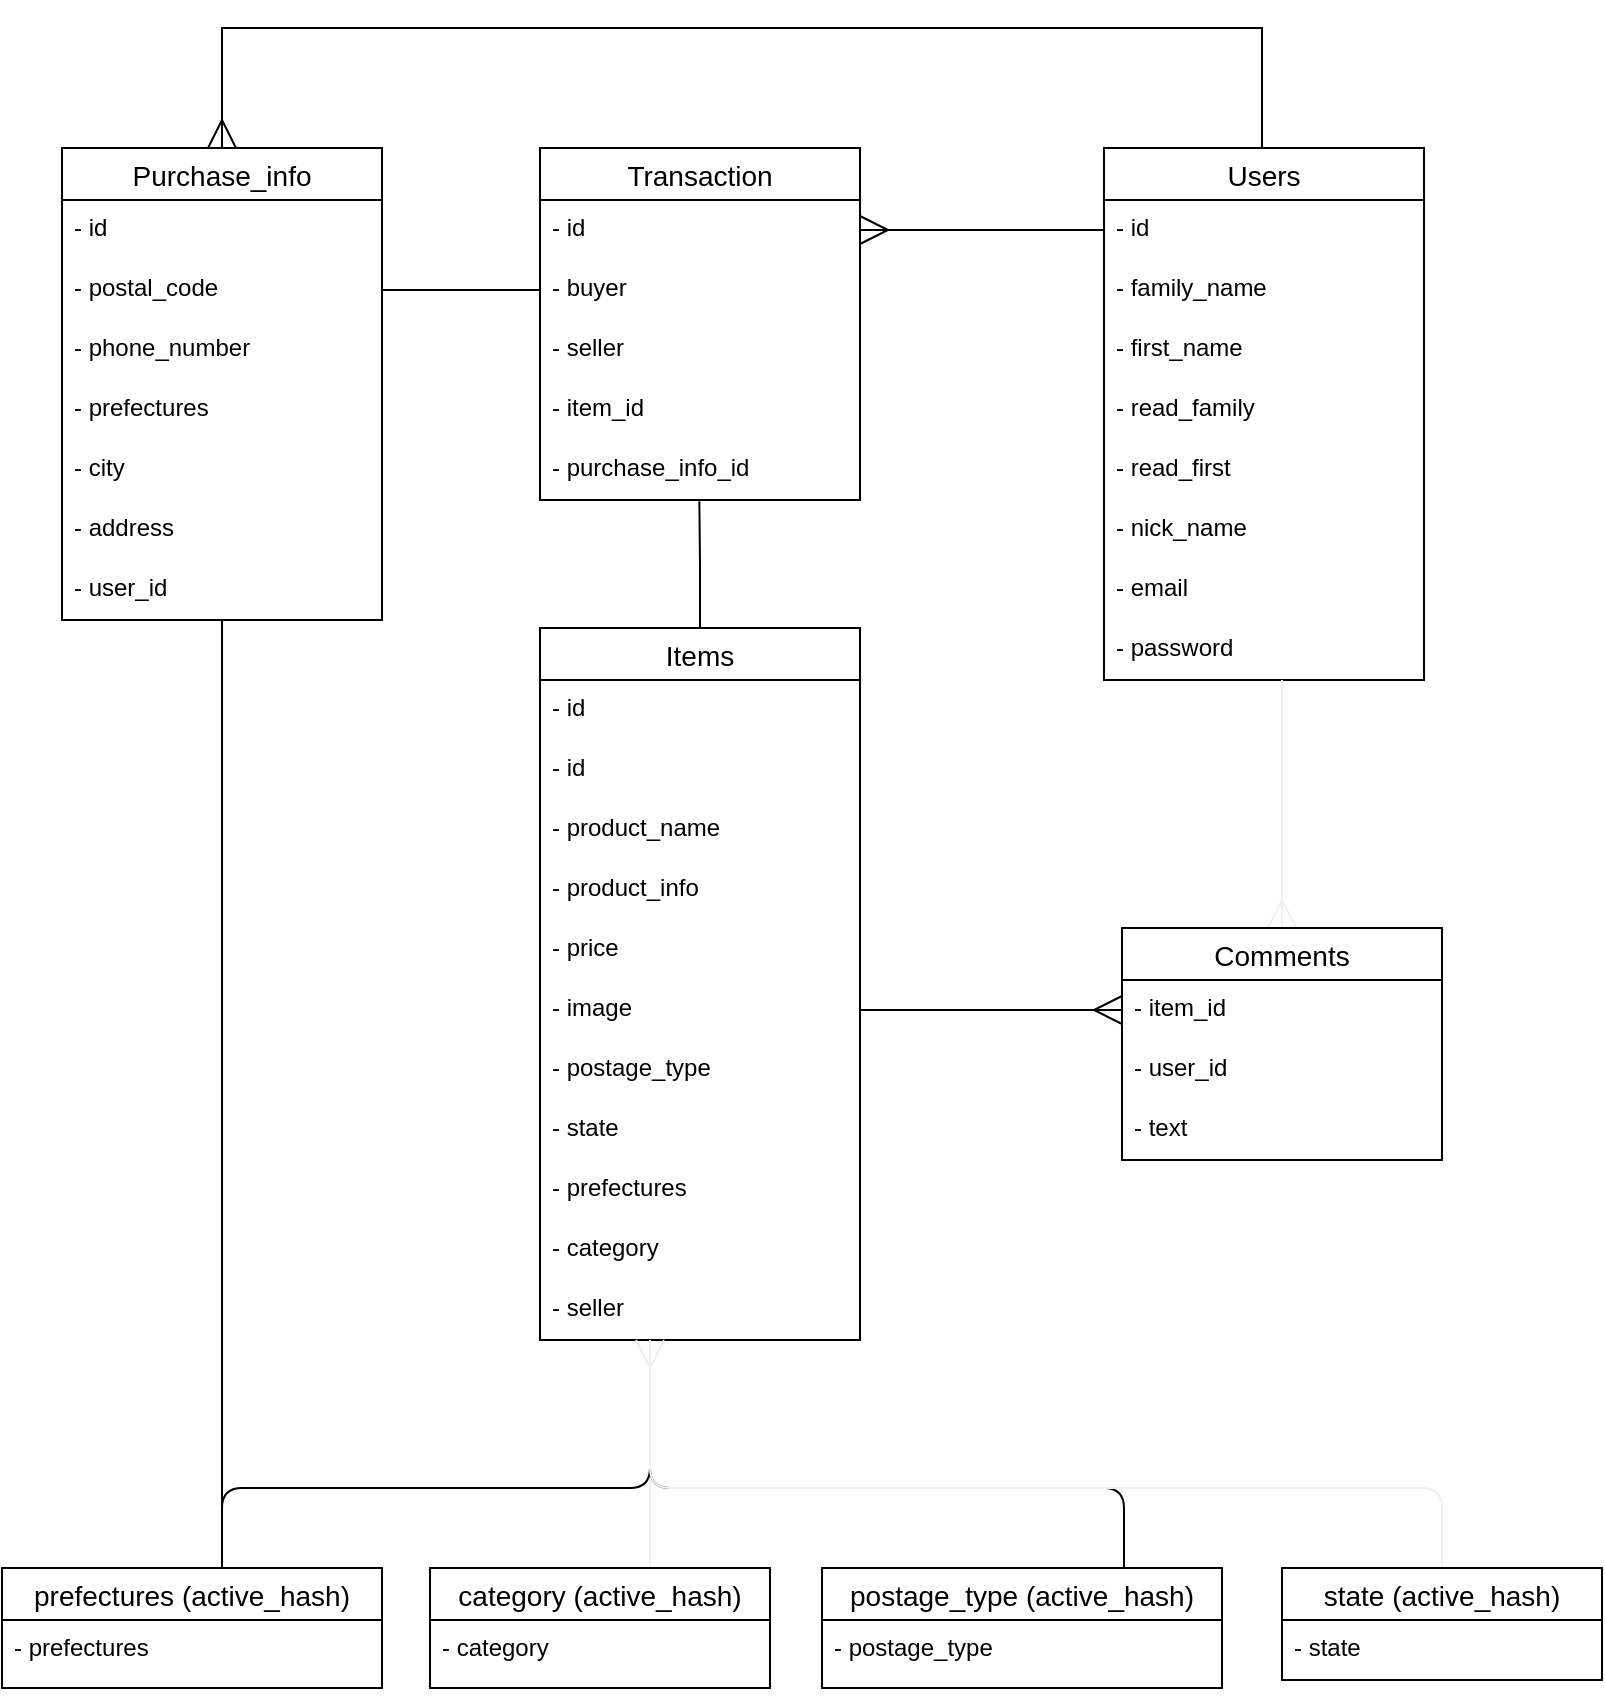 <mxfile>
    <diagram id="McCXtLoO_UgZUDC5JGh_" name="ページ1">
        <mxGraphModel dx="560" dy="2014" grid="1" gridSize="10" guides="1" tooltips="1" connect="1" arrows="1" fold="1" page="1" pageScale="1" pageWidth="827" pageHeight="1169" math="0" shadow="0">
            <root>
                <mxCell id="0"/>
                <mxCell id="1" parent="0"/>
                <mxCell id="136" style="edgeStyle=orthogonalEdgeStyle;rounded=0;orthogonalLoop=1;jettySize=auto;html=1;endArrow=ERmany;endFill=0;entryX=0.5;entryY=0;entryDx=0;entryDy=0;endSize=12;" edge="1" parent="1" source="15" target="112">
                    <mxGeometry relative="1" as="geometry">
                        <Array as="points">
                            <mxPoint x="640" y="-1150"/>
                            <mxPoint x="120" y="-1150"/>
                        </Array>
                    </mxGeometry>
                </mxCell>
                <mxCell id="15" value="Users" style="swimlane;fontStyle=0;childLayout=stackLayout;horizontal=1;startSize=26;horizontalStack=0;resizeParent=1;resizeParentMax=0;resizeLast=0;collapsible=1;marginBottom=0;align=center;fontSize=14;direction=east;" parent="1" vertex="1">
                    <mxGeometry x="561" y="-1090" width="160" height="266" as="geometry"/>
                </mxCell>
                <mxCell id="16" value="- id" style="text;strokeColor=none;fillColor=none;spacingLeft=4;spacingRight=4;overflow=hidden;rotatable=0;points=[[0,0.5],[1,0.5]];portConstraint=eastwest;fontSize=12;" parent="15" vertex="1">
                    <mxGeometry y="26" width="160" height="30" as="geometry"/>
                </mxCell>
                <mxCell id="21" value="- family_name" style="text;strokeColor=none;fillColor=none;spacingLeft=4;spacingRight=4;overflow=hidden;rotatable=0;points=[[0,0.5],[1,0.5]];portConstraint=eastwest;fontSize=12;" parent="15" vertex="1">
                    <mxGeometry y="56" width="160" height="30" as="geometry"/>
                </mxCell>
                <mxCell id="61" value="- first_name" style="text;strokeColor=none;fillColor=none;spacingLeft=4;spacingRight=4;overflow=hidden;rotatable=0;points=[[0,0.5],[1,0.5]];portConstraint=eastwest;fontSize=12;" parent="15" vertex="1">
                    <mxGeometry y="86" width="160" height="30" as="geometry"/>
                </mxCell>
                <mxCell id="63" value="- read_family" style="text;strokeColor=none;fillColor=none;spacingLeft=4;spacingRight=4;overflow=hidden;rotatable=0;points=[[0,0.5],[1,0.5]];portConstraint=eastwest;fontSize=12;" parent="15" vertex="1">
                    <mxGeometry y="116" width="160" height="30" as="geometry"/>
                </mxCell>
                <mxCell id="64" value="- read_first" style="text;strokeColor=none;fillColor=none;spacingLeft=4;spacingRight=4;overflow=hidden;rotatable=0;points=[[0,0.5],[1,0.5]];portConstraint=eastwest;fontSize=12;" parent="15" vertex="1">
                    <mxGeometry y="146" width="160" height="30" as="geometry"/>
                </mxCell>
                <mxCell id="62" value="- nick_name" style="text;strokeColor=none;fillColor=none;spacingLeft=4;spacingRight=4;overflow=hidden;rotatable=0;points=[[0,0.5],[1,0.5]];portConstraint=eastwest;fontSize=12;" parent="15" vertex="1">
                    <mxGeometry y="176" width="160" height="30" as="geometry"/>
                </mxCell>
                <mxCell id="23" value="- email" style="text;strokeColor=none;fillColor=none;spacingLeft=4;spacingRight=4;overflow=hidden;rotatable=0;points=[[0,0.5],[1,0.5]];portConstraint=eastwest;fontSize=12;" parent="15" vertex="1">
                    <mxGeometry y="206" width="160" height="30" as="geometry"/>
                </mxCell>
                <mxCell id="24" value="- password" style="text;strokeColor=none;fillColor=none;spacingLeft=4;spacingRight=4;overflow=hidden;rotatable=0;points=[[0,0.5],[1,0.5]];portConstraint=eastwest;fontSize=12;" parent="15" vertex="1">
                    <mxGeometry y="236" width="160" height="30" as="geometry"/>
                </mxCell>
                <mxCell id="135" style="edgeStyle=orthogonalEdgeStyle;rounded=0;orthogonalLoop=1;jettySize=auto;html=1;entryX=0.498;entryY=1.022;entryDx=0;entryDy=0;entryPerimeter=0;endArrow=none;endFill=0;" edge="1" parent="1" source="34" target="132">
                    <mxGeometry relative="1" as="geometry">
                        <mxPoint x="359" y="-950" as="targetPoint"/>
                    </mxGeometry>
                </mxCell>
                <mxCell id="34" value="Items" style="swimlane;fontStyle=0;childLayout=stackLayout;horizontal=1;startSize=26;horizontalStack=0;resizeParent=1;resizeParentMax=0;resizeLast=0;collapsible=1;marginBottom=0;align=center;fontSize=14;" parent="1" vertex="1">
                    <mxGeometry x="279" y="-850" width="160" height="356" as="geometry"/>
                </mxCell>
                <mxCell id="142" value="- id" style="text;strokeColor=none;fillColor=none;spacingLeft=4;spacingRight=4;overflow=hidden;rotatable=0;points=[[0,0.5],[1,0.5]];portConstraint=eastwest;fontSize=12;" vertex="1" parent="34">
                    <mxGeometry y="26" width="160" height="30" as="geometry"/>
                </mxCell>
                <mxCell id="35" value="- id" style="text;strokeColor=none;fillColor=none;spacingLeft=4;spacingRight=4;overflow=hidden;rotatable=0;points=[[0,0.5],[1,0.5]];portConstraint=eastwest;fontSize=12;" parent="34" vertex="1">
                    <mxGeometry y="56" width="160" height="30" as="geometry"/>
                </mxCell>
                <mxCell id="36" value="- product_name" style="text;strokeColor=none;fillColor=none;spacingLeft=4;spacingRight=4;overflow=hidden;rotatable=0;points=[[0,0.5],[1,0.5]];portConstraint=eastwest;fontSize=12;" parent="34" vertex="1">
                    <mxGeometry y="86" width="160" height="30" as="geometry"/>
                </mxCell>
                <mxCell id="79" value="- product_info" style="text;strokeColor=none;fillColor=none;spacingLeft=4;spacingRight=4;overflow=hidden;rotatable=0;points=[[0,0.5],[1,0.5]];portConstraint=eastwest;fontSize=12;" parent="34" vertex="1">
                    <mxGeometry y="116" width="160" height="30" as="geometry"/>
                </mxCell>
                <mxCell id="37" value="- price" style="text;strokeColor=none;fillColor=none;spacingLeft=4;spacingRight=4;overflow=hidden;rotatable=0;points=[[0,0.5],[1,0.5]];portConstraint=eastwest;fontSize=12;" parent="34" vertex="1">
                    <mxGeometry y="146" width="160" height="30" as="geometry"/>
                </mxCell>
                <mxCell id="38" value="- image" style="text;strokeColor=none;fillColor=none;spacingLeft=4;spacingRight=4;overflow=hidden;rotatable=0;points=[[0,0.5],[1,0.5]];portConstraint=eastwest;fontSize=12;" parent="34" vertex="1">
                    <mxGeometry y="176" width="160" height="30" as="geometry"/>
                </mxCell>
                <mxCell id="39" value="- postage_type" style="text;strokeColor=none;fillColor=none;spacingLeft=4;spacingRight=4;overflow=hidden;rotatable=0;points=[[0,0.5],[1,0.5]];portConstraint=eastwest;fontSize=12;" parent="34" vertex="1">
                    <mxGeometry y="206" width="160" height="30" as="geometry"/>
                </mxCell>
                <mxCell id="40" value="- state" style="text;strokeColor=none;fillColor=none;spacingLeft=4;spacingRight=4;overflow=hidden;rotatable=0;points=[[0,0.5],[1,0.5]];portConstraint=eastwest;fontSize=12;" parent="34" vertex="1">
                    <mxGeometry y="236" width="160" height="30" as="geometry"/>
                </mxCell>
                <mxCell id="41" value="- prefectures" style="text;strokeColor=none;fillColor=none;spacingLeft=4;spacingRight=4;overflow=hidden;rotatable=0;points=[[0,0.5],[1,0.5]];portConstraint=eastwest;fontSize=12;" parent="34" vertex="1">
                    <mxGeometry y="266" width="160" height="30" as="geometry"/>
                </mxCell>
                <mxCell id="42" value="- category" style="text;strokeColor=none;fillColor=none;spacingLeft=4;spacingRight=4;overflow=hidden;rotatable=0;points=[[0,0.5],[1,0.5]];portConstraint=eastwest;fontSize=12;" parent="34" vertex="1">
                    <mxGeometry y="296" width="160" height="30" as="geometry"/>
                </mxCell>
                <mxCell id="44" value="- seller" style="text;strokeColor=none;fillColor=none;spacingLeft=4;spacingRight=4;overflow=hidden;rotatable=0;points=[[0,0.5],[1,0.5]];portConstraint=eastwest;fontSize=12;" parent="34" vertex="1">
                    <mxGeometry y="326" width="160" height="30" as="geometry"/>
                </mxCell>
                <mxCell id="109" value="" style="edgeStyle=orthogonalEdgeStyle;rounded=1;jumpSize=6;orthogonalLoop=1;jettySize=auto;html=1;startArrow=none;startFill=0;endArrow=ERmany;endFill=0;startSize=12;endSize=12;strokeColor=#f0f0f0;" parent="1" source="45" target="44" edge="1">
                    <mxGeometry relative="1" as="geometry">
                        <Array as="points">
                            <mxPoint x="334" y="-440"/>
                            <mxPoint x="334" y="-440"/>
                        </Array>
                    </mxGeometry>
                </mxCell>
                <mxCell id="45" value="category (active_hash)" style="swimlane;fontStyle=0;childLayout=stackLayout;horizontal=1;startSize=26;horizontalStack=0;resizeParent=1;resizeParentMax=0;resizeLast=0;collapsible=1;marginBottom=0;align=center;fontSize=14;" parent="1" vertex="1">
                    <mxGeometry x="224" y="-380" width="170" height="60" as="geometry">
                        <mxRectangle x="230" y="-382" width="170" height="26" as="alternateBounds"/>
                    </mxGeometry>
                </mxCell>
                <mxCell id="46" value="- category" style="text;strokeColor=none;fillColor=none;spacingLeft=4;spacingRight=4;overflow=hidden;rotatable=0;points=[[0,0.5],[1,0.5]];portConstraint=eastwest;fontSize=12;" parent="45" vertex="1">
                    <mxGeometry y="26" width="170" height="34" as="geometry"/>
                </mxCell>
                <mxCell id="49" value="prefectures (active_hash)" style="swimlane;fontStyle=0;childLayout=stackLayout;horizontal=1;startSize=26;horizontalStack=0;resizeParent=1;resizeParentMax=0;resizeLast=0;collapsible=1;marginBottom=0;align=center;fontSize=14;" parent="1" vertex="1">
                    <mxGeometry x="10" y="-380" width="190" height="60" as="geometry"/>
                </mxCell>
                <mxCell id="50" value="- prefectures" style="text;strokeColor=none;fillColor=none;spacingLeft=4;spacingRight=4;overflow=hidden;rotatable=0;points=[[0,0.5],[1,0.5]];portConstraint=eastwest;fontSize=12;" parent="49" vertex="1">
                    <mxGeometry y="26" width="190" height="34" as="geometry"/>
                </mxCell>
                <mxCell id="53" value="postage_type (active_hash)" style="swimlane;fontStyle=0;childLayout=stackLayout;horizontal=1;startSize=26;horizontalStack=0;resizeParent=1;resizeParentMax=0;resizeLast=0;collapsible=1;marginBottom=0;align=center;fontSize=14;" parent="1" vertex="1">
                    <mxGeometry x="420" y="-380" width="200" height="60" as="geometry"/>
                </mxCell>
                <mxCell id="54" value="- postage_type" style="text;strokeColor=none;fillColor=none;spacingLeft=4;spacingRight=4;overflow=hidden;rotatable=0;points=[[0,0.5],[1,0.5]];portConstraint=eastwest;fontSize=12;" parent="53" vertex="1">
                    <mxGeometry y="26" width="200" height="34" as="geometry"/>
                </mxCell>
                <mxCell id="74" value="" style="endArrow=none;html=1;rounded=1;entryX=0.5;entryY=0;entryDx=0;entryDy=0;startArrow=none;startFill=0;endFill=0;edgeStyle=orthogonalEdgeStyle;" parent="1" source="44" edge="1">
                    <mxGeometry relative="1" as="geometry">
                        <mxPoint x="334" y="-490" as="sourcePoint"/>
                        <mxPoint x="571" y="-380" as="targetPoint"/>
                        <Array as="points">
                            <mxPoint x="334" y="-420"/>
                            <mxPoint x="571" y="-420"/>
                        </Array>
                    </mxGeometry>
                </mxCell>
                <mxCell id="76" value="" style="endArrow=none;html=1;rounded=1;startArrow=none;startFill=0;endFill=0;edgeStyle=orthogonalEdgeStyle;jumpSize=6;startSize=6;" parent="1" source="44" edge="1">
                    <mxGeometry relative="1" as="geometry">
                        <mxPoint x="334" y="-480" as="sourcePoint"/>
                        <mxPoint x="120" y="-380" as="targetPoint"/>
                        <Array as="points">
                            <mxPoint x="334" y="-420"/>
                            <mxPoint x="120" y="-420"/>
                            <mxPoint x="120" y="-380"/>
                        </Array>
                    </mxGeometry>
                </mxCell>
                <mxCell id="80" value="Transaction" style="swimlane;fontStyle=0;childLayout=stackLayout;horizontal=1;startSize=26;horizontalStack=0;resizeParent=1;resizeParentMax=0;resizeLast=0;collapsible=1;marginBottom=0;align=center;fontSize=14;" parent="1" vertex="1">
                    <mxGeometry x="279" y="-1090" width="160" height="176" as="geometry"/>
                </mxCell>
                <mxCell id="81" value="- id" style="text;strokeColor=none;fillColor=none;spacingLeft=4;spacingRight=4;overflow=hidden;rotatable=0;points=[[0,0.5],[1,0.5]];portConstraint=eastwest;fontSize=12;" parent="80" vertex="1">
                    <mxGeometry y="26" width="160" height="30" as="geometry"/>
                </mxCell>
                <mxCell id="82" value="- buyer" style="text;strokeColor=none;fillColor=none;spacingLeft=4;spacingRight=4;overflow=hidden;rotatable=0;points=[[0,0.5],[1,0.5]];portConstraint=eastwest;fontSize=12;" parent="80" vertex="1">
                    <mxGeometry y="56" width="160" height="30" as="geometry"/>
                </mxCell>
                <mxCell id="83" value="- seller" style="text;strokeColor=none;fillColor=none;spacingLeft=4;spacingRight=4;overflow=hidden;rotatable=0;points=[[0,0.5],[1,0.5]];portConstraint=eastwest;fontSize=12;" parent="80" vertex="1">
                    <mxGeometry y="86" width="160" height="30" as="geometry"/>
                </mxCell>
                <mxCell id="84" value="- item_id" style="text;strokeColor=none;fillColor=none;spacingLeft=4;spacingRight=4;overflow=hidden;rotatable=0;points=[[0,0.5],[1,0.5]];portConstraint=eastwest;fontSize=12;" parent="80" vertex="1">
                    <mxGeometry y="116" width="160" height="30" as="geometry"/>
                </mxCell>
                <mxCell id="132" value="- purchase_info_id" style="text;strokeColor=none;fillColor=none;spacingLeft=4;spacingRight=4;overflow=hidden;rotatable=0;points=[[0,0.5],[1,0.5]];portConstraint=eastwest;fontSize=12;" parent="80" vertex="1">
                    <mxGeometry y="146" width="160" height="30" as="geometry"/>
                </mxCell>
                <mxCell id="95" style="edgeStyle=orthogonalEdgeStyle;rounded=1;jumpSize=6;orthogonalLoop=1;jettySize=auto;html=1;startArrow=ERmany;startFill=0;endArrow=none;endFill=0;startSize=12;endSize=12;strokeColor=#f0f0f0;" parent="1" source="89" target="24" edge="1">
                    <mxGeometry relative="1" as="geometry">
                        <mxPoint x="690" y="-720" as="targetPoint"/>
                        <Array as="points">
                            <mxPoint x="690" y="-690"/>
                            <mxPoint x="690" y="-690"/>
                        </Array>
                    </mxGeometry>
                </mxCell>
                <mxCell id="89" value="Comments" style="swimlane;fontStyle=0;childLayout=stackLayout;horizontal=1;startSize=26;horizontalStack=0;resizeParent=1;resizeParentMax=0;resizeLast=0;collapsible=1;marginBottom=0;align=center;fontSize=14;" parent="1" vertex="1">
                    <mxGeometry x="570" y="-700" width="160" height="116" as="geometry"/>
                </mxCell>
                <mxCell id="90" value="- item_id" style="text;strokeColor=none;fillColor=none;spacingLeft=4;spacingRight=4;overflow=hidden;rotatable=0;points=[[0,0.5],[1,0.5]];portConstraint=eastwest;fontSize=12;" parent="89" vertex="1">
                    <mxGeometry y="26" width="160" height="30" as="geometry"/>
                </mxCell>
                <mxCell id="91" value="- user_id" style="text;strokeColor=none;fillColor=none;spacingLeft=4;spacingRight=4;overflow=hidden;rotatable=0;points=[[0,0.5],[1,0.5]];portConstraint=eastwest;fontSize=12;" parent="89" vertex="1">
                    <mxGeometry y="56" width="160" height="30" as="geometry"/>
                </mxCell>
                <mxCell id="92" value="- text" style="text;strokeColor=none;fillColor=none;spacingLeft=4;spacingRight=4;overflow=hidden;rotatable=0;points=[[0,0.5],[1,0.5]];portConstraint=eastwest;fontSize=12;" parent="89" vertex="1">
                    <mxGeometry y="86" width="160" height="30" as="geometry"/>
                </mxCell>
                <mxCell id="107" style="edgeStyle=orthogonalEdgeStyle;rounded=1;jumpSize=6;orthogonalLoop=1;jettySize=auto;html=1;exitX=0.5;exitY=0;exitDx=0;exitDy=0;startArrow=none;startFill=0;endArrow=none;endFill=0;startSize=12;endSize=12;strokeColor=#f0f0f0;" parent="1" source="103" target="44" edge="1">
                    <mxGeometry relative="1" as="geometry">
                        <Array as="points">
                            <mxPoint x="730" y="-420"/>
                            <mxPoint x="334" y="-420"/>
                        </Array>
                    </mxGeometry>
                </mxCell>
                <mxCell id="103" value="state (active_hash)" style="swimlane;fontStyle=0;childLayout=stackLayout;horizontal=1;startSize=26;horizontalStack=0;resizeParent=1;resizeParentMax=0;resizeLast=0;collapsible=1;marginBottom=0;align=center;fontSize=14;" parent="1" vertex="1">
                    <mxGeometry x="650" y="-380" width="160" height="56" as="geometry"/>
                </mxCell>
                <mxCell id="104" value="- state" style="text;strokeColor=none;fillColor=none;spacingLeft=4;spacingRight=4;overflow=hidden;rotatable=0;points=[[0,0.5],[1,0.5]];portConstraint=eastwest;fontSize=12;" parent="103" vertex="1">
                    <mxGeometry y="26" width="160" height="30" as="geometry"/>
                </mxCell>
                <mxCell id="122" style="edgeStyle=orthogonalEdgeStyle;rounded=0;orthogonalLoop=1;jettySize=auto;html=1;entryX=0.579;entryY=0;entryDx=0;entryDy=0;entryPerimeter=0;endArrow=none;endFill=0;" parent="1" source="112" target="49" edge="1">
                    <mxGeometry relative="1" as="geometry"/>
                </mxCell>
                <mxCell id="112" value="Purchase_info" style="swimlane;fontStyle=0;childLayout=stackLayout;horizontal=1;startSize=26;horizontalStack=0;resizeParent=1;resizeParentMax=0;resizeLast=0;collapsible=1;marginBottom=0;align=center;fontSize=14;" parent="1" vertex="1">
                    <mxGeometry x="40" y="-1090" width="160" height="236" as="geometry"/>
                </mxCell>
                <mxCell id="131" value="- id" style="text;strokeColor=none;fillColor=none;spacingLeft=4;spacingRight=4;overflow=hidden;rotatable=0;points=[[0,0.5],[1,0.5]];portConstraint=eastwest;fontSize=12;" parent="112" vertex="1">
                    <mxGeometry y="26" width="160" height="30" as="geometry"/>
                </mxCell>
                <mxCell id="116" value="- postal_code" style="text;strokeColor=none;fillColor=none;spacingLeft=4;spacingRight=4;overflow=hidden;rotatable=0;points=[[0,0.5],[1,0.5]];portConstraint=eastwest;fontSize=12;" parent="112" vertex="1">
                    <mxGeometry y="56" width="160" height="30" as="geometry"/>
                </mxCell>
                <mxCell id="120" value="- phone_number" style="text;strokeColor=none;fillColor=none;spacingLeft=4;spacingRight=4;overflow=hidden;rotatable=0;points=[[0,0.5],[1,0.5]];portConstraint=eastwest;fontSize=12;" parent="112" vertex="1">
                    <mxGeometry y="86" width="160" height="30" as="geometry"/>
                </mxCell>
                <mxCell id="117" value="- prefectures" style="text;strokeColor=none;fillColor=none;spacingLeft=4;spacingRight=4;overflow=hidden;rotatable=0;points=[[0,0.5],[1,0.5]];portConstraint=eastwest;fontSize=12;" parent="112" vertex="1">
                    <mxGeometry y="116" width="160" height="30" as="geometry"/>
                </mxCell>
                <mxCell id="128" value="- city" style="text;strokeColor=none;fillColor=none;spacingLeft=4;spacingRight=4;overflow=hidden;rotatable=0;points=[[0,0.5],[1,0.5]];portConstraint=eastwest;fontSize=12;" parent="112" vertex="1">
                    <mxGeometry y="146" width="160" height="30" as="geometry"/>
                </mxCell>
                <mxCell id="119" value="- address" style="text;strokeColor=none;fillColor=none;spacingLeft=4;spacingRight=4;overflow=hidden;rotatable=0;points=[[0,0.5],[1,0.5]];portConstraint=eastwest;fontSize=12;" parent="112" vertex="1">
                    <mxGeometry y="176" width="160" height="30" as="geometry"/>
                </mxCell>
                <mxCell id="134" value="- user_id" style="text;strokeColor=none;fillColor=none;spacingLeft=4;spacingRight=4;overflow=hidden;rotatable=0;points=[[0,0.5],[1,0.5]];portConstraint=eastwest;fontSize=12;" parent="112" vertex="1">
                    <mxGeometry y="206" width="160" height="30" as="geometry"/>
                </mxCell>
                <mxCell id="139" style="edgeStyle=orthogonalEdgeStyle;rounded=0;orthogonalLoop=1;jettySize=auto;html=1;endArrow=ERmany;endFill=0;endSize=12;" edge="1" parent="1" source="16" target="81">
                    <mxGeometry relative="1" as="geometry">
                        <Array as="points"/>
                    </mxGeometry>
                </mxCell>
                <mxCell id="141" style="edgeStyle=orthogonalEdgeStyle;rounded=0;orthogonalLoop=1;jettySize=auto;html=1;entryX=1;entryY=0.5;entryDx=0;entryDy=0;endArrow=none;endFill=0;" edge="1" parent="1" source="82" target="116">
                    <mxGeometry relative="1" as="geometry"/>
                </mxCell>
                <mxCell id="143" style="edgeStyle=orthogonalEdgeStyle;rounded=0;orthogonalLoop=1;jettySize=auto;html=1;exitX=1;exitY=0.5;exitDx=0;exitDy=0;entryX=0;entryY=0.5;entryDx=0;entryDy=0;endArrow=ERmany;endFill=0;endSize=12;" edge="1" parent="1" source="38" target="90">
                    <mxGeometry relative="1" as="geometry">
                        <Array as="points"/>
                    </mxGeometry>
                </mxCell>
            </root>
        </mxGraphModel>
    </diagram>
</mxfile>